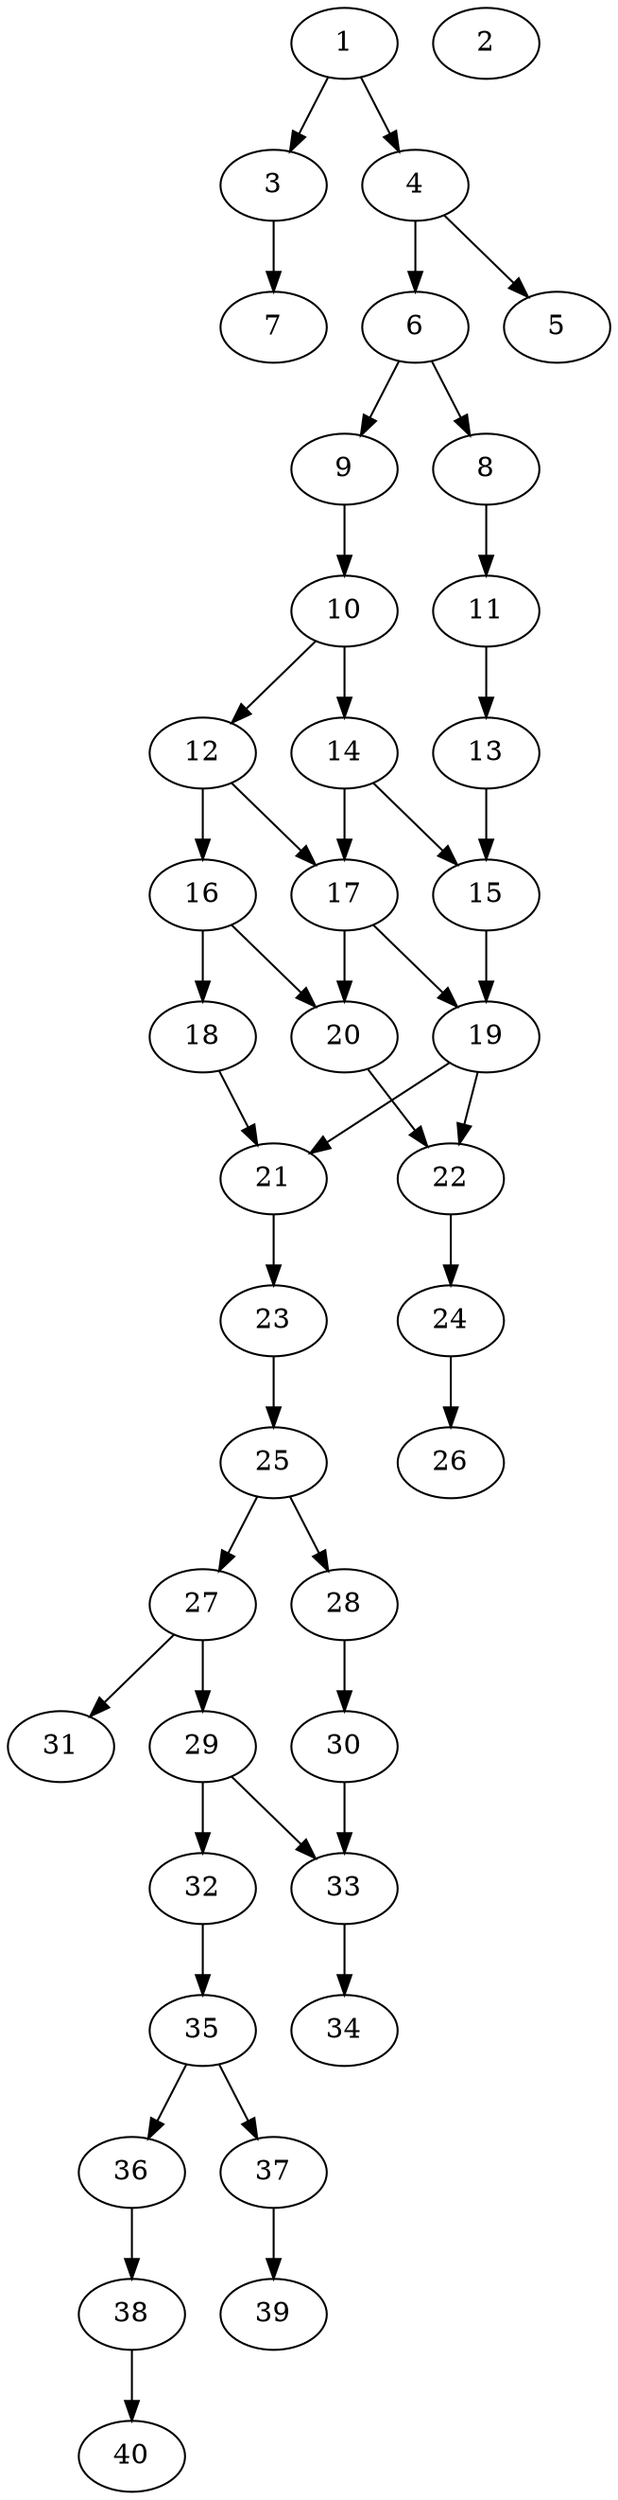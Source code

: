 // DAG automatically generated by daggen at Thu Oct  3 14:06:50 2019
// ./daggen --dot -n 40 --ccr 0.4 --fat 0.3 --regular 0.9 --density 0.5 --mindata 5242880 --maxdata 52428800 
digraph G {
  1 [size="60308480", alpha="0.11", expect_size="24123392"] 
  1 -> 3 [size ="24123392"]
  1 -> 4 [size ="24123392"]
  2 [size="88624640", alpha="0.18", expect_size="35449856"] 
  3 [size="32739840", alpha="0.00", expect_size="13095936"] 
  3 -> 7 [size ="13095936"]
  4 [size="89640960", alpha="0.04", expect_size="35856384"] 
  4 -> 5 [size ="35856384"]
  4 -> 6 [size ="35856384"]
  5 [size="111393280", alpha="0.12", expect_size="44557312"] 
  6 [size="104501760", alpha="0.16", expect_size="41800704"] 
  6 -> 8 [size ="41800704"]
  6 -> 9 [size ="41800704"]
  7 [size="76526080", alpha="0.11", expect_size="30610432"] 
  8 [size="109422080", alpha="0.01", expect_size="43768832"] 
  8 -> 11 [size ="43768832"]
  9 [size="18831360", alpha="0.11", expect_size="7532544"] 
  9 -> 10 [size ="7532544"]
  10 [size="37660160", alpha="0.13", expect_size="15064064"] 
  10 -> 12 [size ="15064064"]
  10 -> 14 [size ="15064064"]
  11 [size="110156800", alpha="0.08", expect_size="44062720"] 
  11 -> 13 [size ="44062720"]
  12 [size="54666240", alpha="0.11", expect_size="21866496"] 
  12 -> 16 [size ="21866496"]
  12 -> 17 [size ="21866496"]
  13 [size="45317120", alpha="0.20", expect_size="18126848"] 
  13 -> 15 [size ="18126848"]
  14 [size="46586880", alpha="0.15", expect_size="18634752"] 
  14 -> 15 [size ="18634752"]
  14 -> 17 [size ="18634752"]
  15 [size="67304960", alpha="0.17", expect_size="26921984"] 
  15 -> 19 [size ="26921984"]
  16 [size="22279680", alpha="0.04", expect_size="8911872"] 
  16 -> 18 [size ="8911872"]
  16 -> 20 [size ="8911872"]
  17 [size="115745280", alpha="0.04", expect_size="46298112"] 
  17 -> 19 [size ="46298112"]
  17 -> 20 [size ="46298112"]
  18 [size="65131520", alpha="0.06", expect_size="26052608"] 
  18 -> 21 [size ="26052608"]
  19 [size="70346240", alpha="0.17", expect_size="28138496"] 
  19 -> 21 [size ="28138496"]
  19 -> 22 [size ="28138496"]
  20 [size="14379520", alpha="0.17", expect_size="5751808"] 
  20 -> 22 [size ="5751808"]
  21 [size="93969920", alpha="0.05", expect_size="37587968"] 
  21 -> 23 [size ="37587968"]
  22 [size="23825920", alpha="0.06", expect_size="9530368"] 
  22 -> 24 [size ="9530368"]
  23 [size="89735680", alpha="0.09", expect_size="35894272"] 
  23 -> 25 [size ="35894272"]
  24 [size="89623040", alpha="0.06", expect_size="35849216"] 
  24 -> 26 [size ="35849216"]
  25 [size="60277760", alpha="0.20", expect_size="24111104"] 
  25 -> 27 [size ="24111104"]
  25 -> 28 [size ="24111104"]
  26 [size="40770560", alpha="0.09", expect_size="16308224"] 
  27 [size="63895040", alpha="0.09", expect_size="25558016"] 
  27 -> 29 [size ="25558016"]
  27 -> 31 [size ="25558016"]
  28 [size="87833600", alpha="0.05", expect_size="35133440"] 
  28 -> 30 [size ="35133440"]
  29 [size="120563200", alpha="0.02", expect_size="48225280"] 
  29 -> 32 [size ="48225280"]
  29 -> 33 [size ="48225280"]
  30 [size="105484800", alpha="0.03", expect_size="42193920"] 
  30 -> 33 [size ="42193920"]
  31 [size="88985600", alpha="0.01", expect_size="35594240"] 
  32 [size="118269440", alpha="0.06", expect_size="47307776"] 
  32 -> 35 [size ="47307776"]
  33 [size="32929280", alpha="0.16", expect_size="13171712"] 
  33 -> 34 [size ="13171712"]
  34 [size="88522240", alpha="0.12", expect_size="35408896"] 
  35 [size="125657600", alpha="0.17", expect_size="50263040"] 
  35 -> 36 [size ="50263040"]
  35 -> 37 [size ="50263040"]
  36 [size="124656640", alpha="0.03", expect_size="49862656"] 
  36 -> 38 [size ="49862656"]
  37 [size="58951680", alpha="0.07", expect_size="23580672"] 
  37 -> 39 [size ="23580672"]
  38 [size="109923840", alpha="0.00", expect_size="43969536"] 
  38 -> 40 [size ="43969536"]
  39 [size="19998720", alpha="0.03", expect_size="7999488"] 
  40 [size="30827520", alpha="0.06", expect_size="12331008"] 
}
